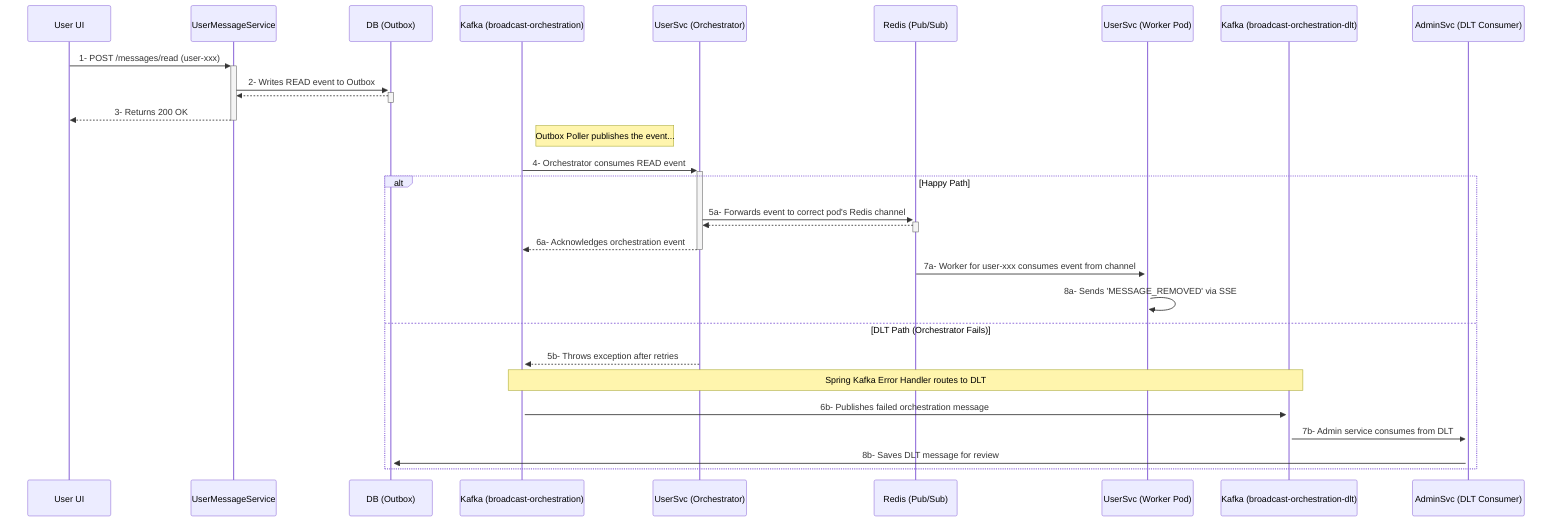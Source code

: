 sequenceDiagram
    participant UserUI as User UI
    participant UserSvc as UserMessageService
    participant DB as DB (Outbox)
    participant KafkaOrch as Kafka (broadcast-orchestration)
    participant Orchestrator as UserSvc (Orchestrator)
    participant Redis as Redis (Pub/Sub)
    participant Worker as UserSvc (Worker Pod)
    participant DLT as Kafka (broadcast-orchestration-dlt)
    participant DLTConsumer as AdminSvc (DLT Consumer)

    UserUI->>+UserSvc: 1- POST /messages/read (user-xxx)
    UserSvc->>+DB: 2- Writes READ event to Outbox
    DB-->>-UserSvc: 
    UserSvc-->>-UserUI: 3- Returns 200 OK

    Note right of KafkaOrch: Outbox Poller publishes the event...
    KafkaOrch->>+Orchestrator: 4- Orchestrator consumes READ event

    alt Happy Path
        Orchestrator->>+Redis: 5a- Forwards event to correct pod's Redis channel
        Redis-->>-Orchestrator: 
        Orchestrator-->>-KafkaOrch: 6a- Acknowledges orchestration event

        Redis->>+Worker: 7a- Worker for user-xxx consumes event from channel
        Worker->>Worker: 8a- Sends 'MESSAGE_REMOVED' via SSE
    else DLT Path (Orchestrator Fails)
        Orchestrator-->>+KafkaOrch: 5b- Throws exception after retries
        Note over KafkaOrch, DLT: Spring Kafka Error Handler routes to DLT
        KafkaOrch->>+DLT: 6b- Publishes failed orchestration message
        DLT->>+DLTConsumer: 7b- Admin service consumes from DLT
        DLTConsumer->>+DB: 8b- Saves DLT message for review
    end